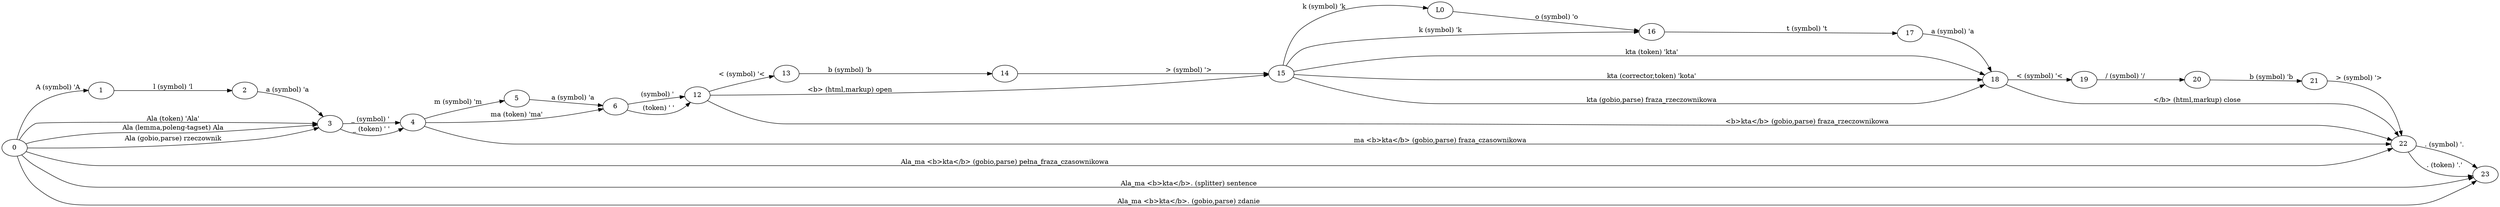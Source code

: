 digraph G {
rankdir=LR
0 -> 1 [label="A (symbol) 'A"]
1 -> 2 [label="l (symbol) 'l"]
2 -> 3 [label="a (symbol) 'a"]
0 -> 3 [label="Ala (token) 'Ala'"]
0 -> 3 [label="Ala (lemma,poleng-tagset) Ala"]
0 -> 3 [label="Ala (gobio,parse) rzeczownik"]
3 -> 4 [label="_ (symbol) ' "]
3 -> 4 [label="_ (token) ' '"]
4 -> 5 [label="m (symbol) 'm"]
5 -> 6 [label="a (symbol) 'a"]
4 -> 6 [label="ma (token) 'ma'"]
6 -> 12 [label="&nbsp; (symbol) ' "]
6 -> 12 [label="&nbsp; (token) ' '"]
12 -> 13 [label="< (symbol) '<"]
13 -> 14 [label="b (symbol) 'b"]
14 -> 15 [label="> (symbol) '>"]
12 -> 15 [label="<b> (html,markup) open"]
15 -> L0 [label="k (symbol) 'k"]
15 -> 16 [label="k (symbol) 'k"]
L0 -> 16 [label="o (symbol) 'o"]
16 -> 17 [label="t (symbol) 't"]
17 -> 18 [label="a (symbol) 'a"]
15 -> 18 [label="kta (token) 'kta'"]
15 -> 18 [label="kta (corrector,token) 'kota'"]
15 -> 18 [label="kta (gobio,parse) fraza_rzeczownikowa"]
18 -> 19 [label="< (symbol) '<"]
19 -> 20 [label="/ (symbol) '/"]
20 -> 21 [label="b (symbol) 'b"]
21 -> 22 [label="> (symbol) '>"]
18 -> 22 [label="</b> (html,markup) close"]
12 -> 22 [label="<b>kta</b> (gobio,parse) fraza_rzeczownikowa"]
4 -> 22 [label="ma&nbsp;<b>kta</b> (gobio,parse) fraza_czasownikowa"]
0 -> 22 [label="Ala_ma&nbsp;<b>kta</b> (gobio,parse) pełna_fraza_czasownikowa"]
22 -> 23 [label=". (symbol) '."]
22 -> 23 [label=". (token) '.'"]
0 -> 23 [label="Ala_ma&nbsp;<b>kta</b>. (splitter) sentence"]
0 -> 23 [label="Ala_ma&nbsp;<b>kta</b>. (gobio,parse) zdanie"]
}
